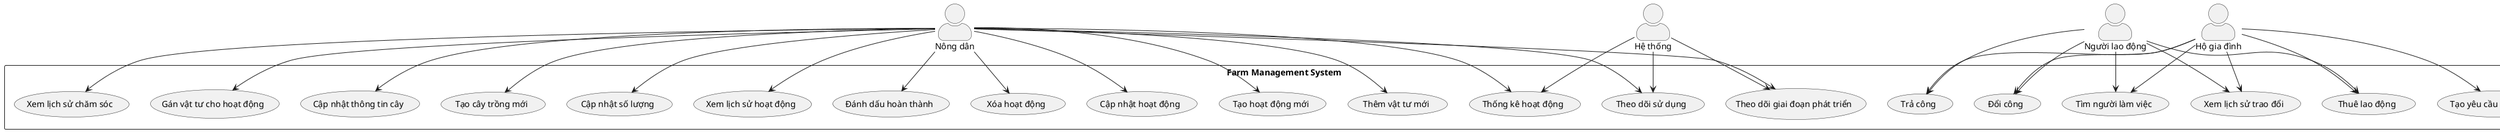 @startuml
skinparam actorStyle awesome

' Actors
actor User as "Nông dân"
actor Worker as "Người lao động"
actor Household as "Hộ gia đình"
actor System as "Hệ thống"

' Use Cases
rectangle "Farm Management System" {
  usecase "Tạo hoạt động mới" as UC1
  usecase "Cập nhật hoạt động" as UC2
  usecase "Xóa hoạt động" as UC3
  usecase "Đánh dấu hoàn thành" as UC4
  usecase "Xem lịch sử hoạt động" as UC5
  usecase "Thống kê hoạt động" as UC6
  
  usecase "Tạo cây trồng mới" as UC7
  usecase "Cập nhật thông tin cây" as UC8
  usecase "Theo dõi giai đoạn phát triển" as UC9
  usecase "Xem lịch sử chăm sóc" as UC10
  
  usecase "Tạo yêu cầu công việc" as UC11
  usecase "Tìm người làm việc" as UC12
  usecase "Đổi công" as UC13
  usecase "Trả công" as UC14
  usecase "Thuê lao động" as UC15
  usecase "Xem lịch sử trao đổi" as UC16
  
  usecase "Thêm vật tư mới" as UC17
  usecase "Cập nhật số lượng" as UC18
  usecase "Gán vật tư cho hoạt động" as UC19
  usecase "Theo dõi sử dụng" as UC20
}

' Relationships
User --> UC1
User --> UC2
User --> UC3
User --> UC4
User --> UC5
User --> UC6
User --> UC7
User --> UC8
User --> UC9
User --> UC10
User --> UC17
User --> UC18
User --> UC19
User --> UC20

Worker --> UC12
Worker --> UC13
Worker --> UC14
Worker --> UC15
Worker --> UC16

Household --> UC11
Household --> UC12
Household --> UC13
Household --> UC14
Household --> UC15
Household --> UC16

System --> UC6
System --> UC9
System --> UC20

@enduml 
